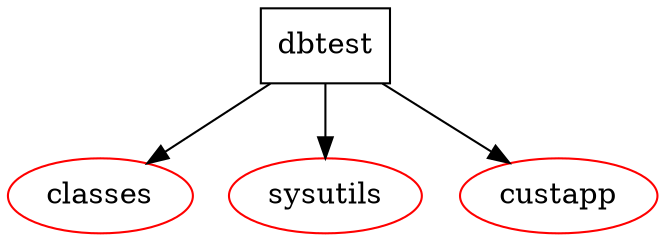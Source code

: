 digraph output {
dbtest [shape=box]
dbtest->classes
classes [color=red]
dbtest->sysutils
sysutils [color=red]
dbtest->custapp
custapp [color=red]
}
